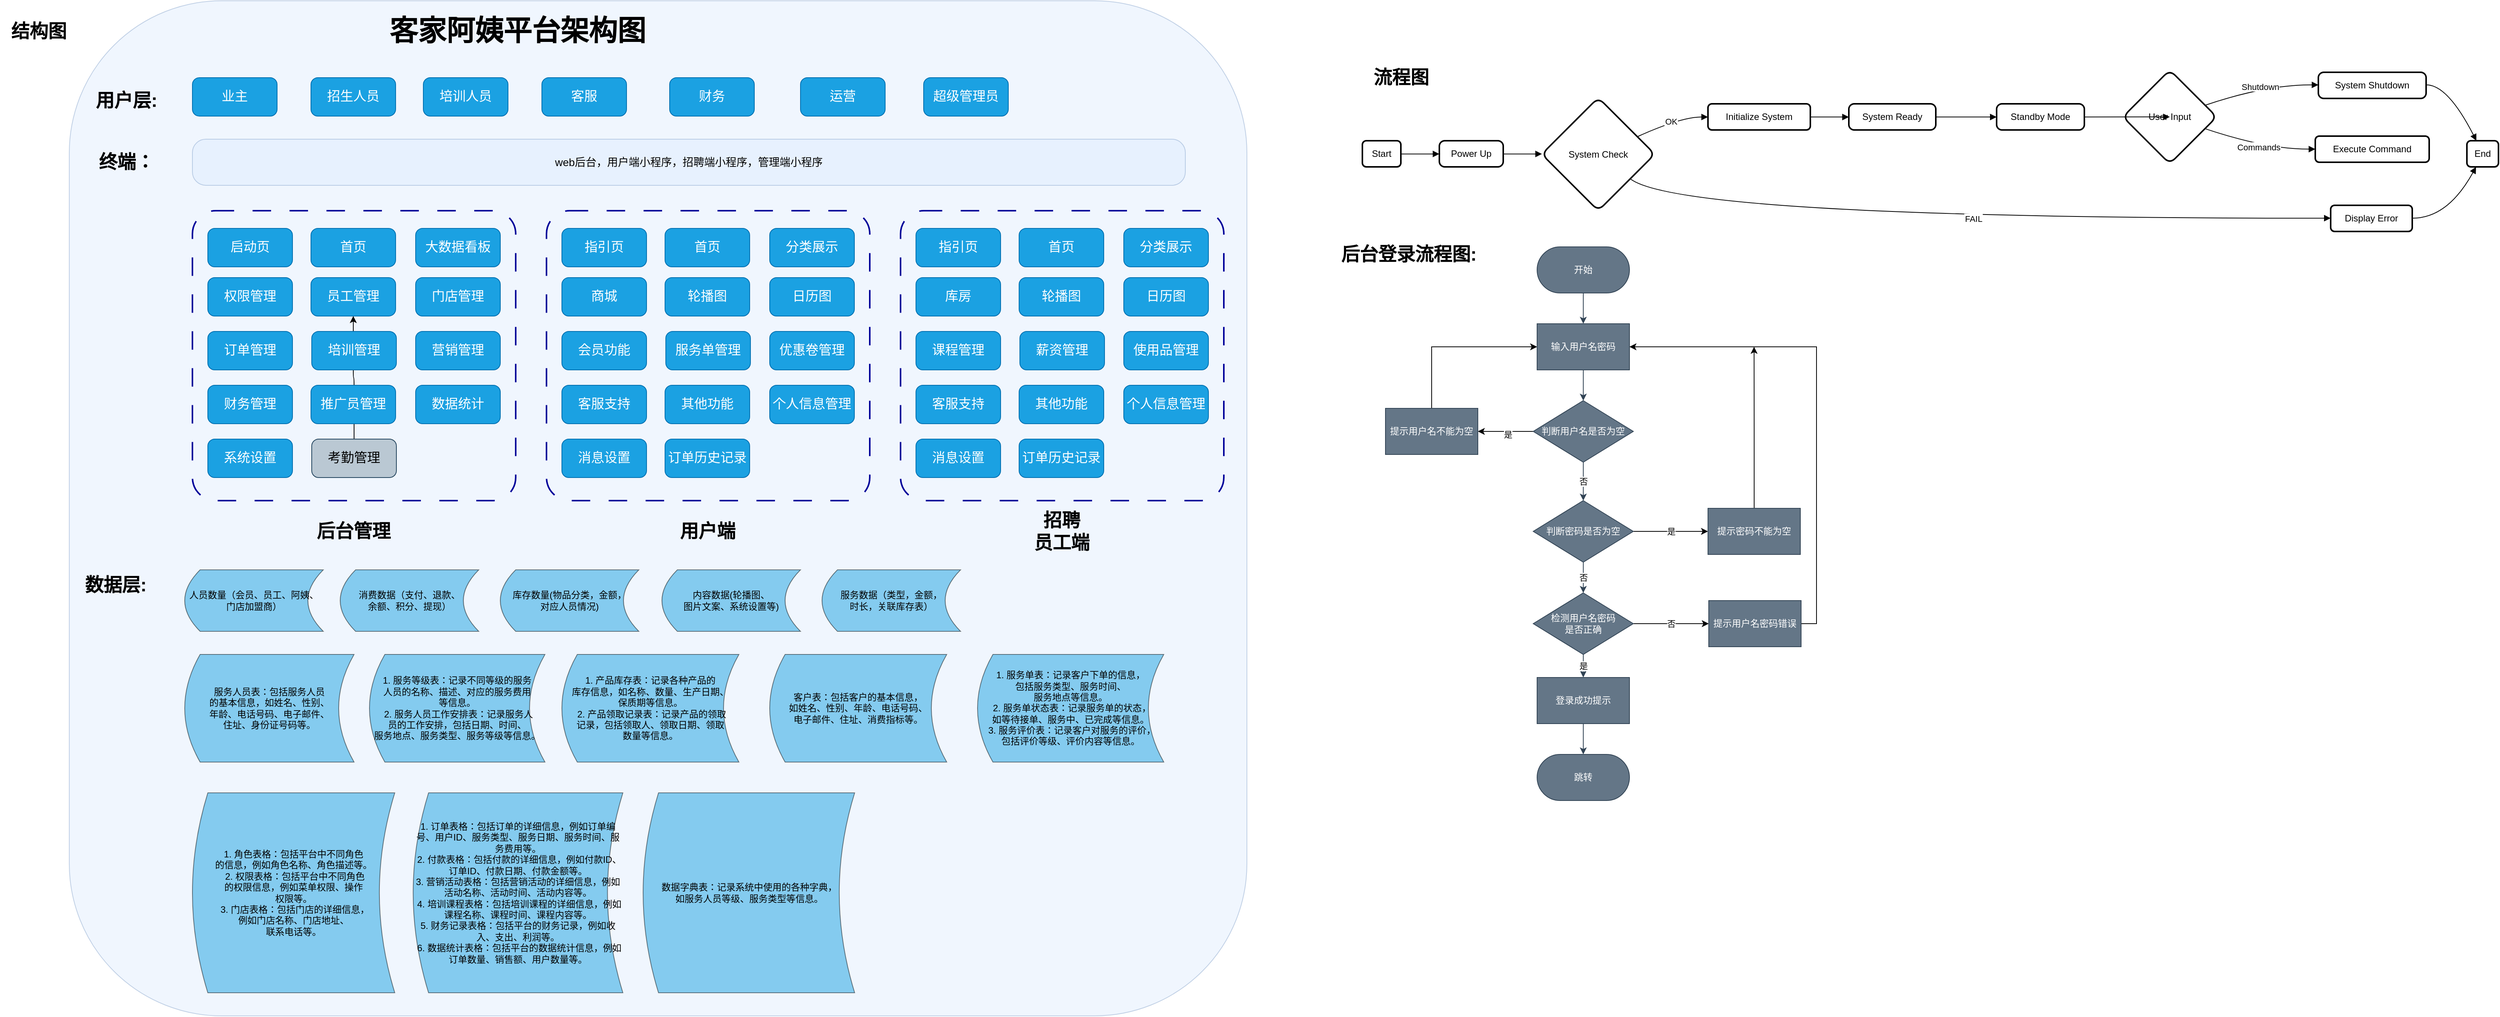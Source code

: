 <mxfile version="21.3.0" type="github">
  <diagram name="Page-1" id="kuUTJhznfEHe3Q5honYC">
    <mxGraphModel dx="671" dy="2589" grid="1" gridSize="10" guides="1" tooltips="1" connect="1" arrows="1" fold="1" page="1" pageScale="1" pageWidth="827" pageHeight="1169" math="0" shadow="0">
      <root>
        <mxCell id="0" />
        <mxCell id="1" value="结构图" style="" parent="0" />
        <mxCell id="RoLfHGSgRacZs7P57VVQ-23" value="结构图&lt;br&gt;" style="text;strokeColor=none;fillColor=none;html=1;fontSize=24;fontStyle=1;verticalAlign=middle;align=center;rounded=1;" parent="1" vertex="1">
          <mxGeometry x="10" y="-860" width="100" height="40" as="geometry" />
        </mxCell>
        <mxCell id="RoLfHGSgRacZs7P57VVQ-32" value="" style="rounded=1;whiteSpace=wrap;html=1;fillColor=#dae8fc;strokeColor=#6c8ebf;opacity=40;spacingLeft=0;labelPosition=center;verticalLabelPosition=middle;align=center;verticalAlign=middle;container=0;" parent="1" vertex="1">
          <mxGeometry x="100" y="-880" width="1530" height="1320" as="geometry" />
        </mxCell>
        <mxCell id="RoLfHGSgRacZs7P57VVQ-33" value="业主" style="rounded=1;whiteSpace=wrap;html=1;fillColor=#1ba1e2;strokeColor=#006EAF;fontColor=#ffffff;fontSize=17;arcSize=18;" parent="1" vertex="1">
          <mxGeometry x="260" y="-780" width="110" height="50" as="geometry" />
        </mxCell>
        <mxCell id="2wtX0haqZMEfnTJBK97J-23" value="客家阿姨平台架构图&lt;br style=&quot;font-size: 37px;&quot;&gt;" style="text;strokeColor=none;fillColor=none;html=1;fontSize=37;fontStyle=1;verticalAlign=middle;align=center;strokeWidth=1;rounded=1;" parent="1" vertex="1">
          <mxGeometry x="632" y="-860" width="100" height="40" as="geometry" />
        </mxCell>
        <mxCell id="2wtX0haqZMEfnTJBK97J-26" value="用户层:" style="text;strokeColor=none;fillColor=none;html=1;fontSize=24;fontStyle=1;verticalAlign=middle;align=center;rounded=1;" parent="1" vertex="1">
          <mxGeometry x="124" y="-770" width="100" height="40" as="geometry" />
        </mxCell>
        <mxCell id="2wtX0haqZMEfnTJBK97J-28" value="招生人员" style="rounded=1;whiteSpace=wrap;html=1;fillColor=#1ba1e2;strokeColor=#006EAF;fontColor=#ffffff;fontSize=17;arcSize=18;" parent="1" vertex="1">
          <mxGeometry x="414" y="-780" width="110" height="50" as="geometry" />
        </mxCell>
        <mxCell id="2wtX0haqZMEfnTJBK97J-29" value="培训人员" style="rounded=1;whiteSpace=wrap;html=1;fillColor=#1ba1e2;strokeColor=#006EAF;fontColor=#ffffff;fontSize=17;arcSize=18;" parent="1" vertex="1">
          <mxGeometry x="560" y="-780" width="110" height="50" as="geometry" />
        </mxCell>
        <mxCell id="2wtX0haqZMEfnTJBK97J-30" value="客服" style="rounded=1;whiteSpace=wrap;html=1;fillColor=#1ba1e2;strokeColor=#006EAF;fontColor=#ffffff;fontSize=17;arcSize=18;" parent="1" vertex="1">
          <mxGeometry x="714" y="-780" width="110" height="50" as="geometry" />
        </mxCell>
        <mxCell id="2wtX0haqZMEfnTJBK97J-31" value="财务" style="rounded=1;whiteSpace=wrap;html=1;fillColor=#1ba1e2;strokeColor=#006EAF;fontColor=#ffffff;fontSize=17;arcSize=18;" parent="1" vertex="1">
          <mxGeometry x="880" y="-780" width="110" height="50" as="geometry" />
        </mxCell>
        <mxCell id="2wtX0haqZMEfnTJBK97J-32" value="运营" style="rounded=1;whiteSpace=wrap;html=1;fillColor=#1ba1e2;strokeColor=#006EAF;fontColor=#ffffff;fontSize=17;arcSize=18;" parent="1" vertex="1">
          <mxGeometry x="1050" y="-780" width="110" height="50" as="geometry" />
        </mxCell>
        <mxCell id="2wtX0haqZMEfnTJBK97J-33" value="超级管理员" style="rounded=1;whiteSpace=wrap;html=1;fillColor=#1ba1e2;strokeColor=#006EAF;fontColor=#ffffff;fontSize=17;arcSize=18;" parent="1" vertex="1">
          <mxGeometry x="1210" y="-780" width="110" height="50" as="geometry" />
        </mxCell>
        <mxCell id="2wtX0haqZMEfnTJBK97J-38" value="终端：" style="text;strokeColor=none;fillColor=none;html=1;fontSize=24;fontStyle=1;verticalAlign=middle;align=center;rounded=1;glass=0;shadow=1;" parent="1" vertex="1">
          <mxGeometry x="124" y="-690" width="100" height="40" as="geometry" />
        </mxCell>
        <mxCell id="2wtX0haqZMEfnTJBK97J-39" value="数据层:" style="text;strokeColor=none;fillColor=none;html=1;fontSize=24;fontStyle=1;verticalAlign=middle;align=center;rounded=1;" parent="1" vertex="1">
          <mxGeometry x="110" y="-140" width="100" height="40" as="geometry" />
        </mxCell>
        <mxCell id="2wtX0haqZMEfnTJBK97J-86" value="Start" style="whiteSpace=wrap;strokeWidth=2;rounded=1;" parent="1" vertex="1">
          <mxGeometry x="1780" y="-698" width="50" height="34" as="geometry" />
        </mxCell>
        <mxCell id="2wtX0haqZMEfnTJBK97J-87" value="Power Up" style="rounded=1;absoluteArcSize=1;arcSize=14;whiteSpace=wrap;strokeWidth=2;" parent="1" vertex="1">
          <mxGeometry x="1880" y="-698" width="83" height="34" as="geometry" />
        </mxCell>
        <mxCell id="2wtX0haqZMEfnTJBK97J-88" value="System Check" style="rhombus;strokeWidth=2;whiteSpace=wrap;rounded=1;" parent="1" vertex="1">
          <mxGeometry x="2013" y="-754" width="147" height="147" as="geometry" />
        </mxCell>
        <mxCell id="2wtX0haqZMEfnTJBK97J-89" value="Initialize System" style="whiteSpace=wrap;strokeWidth=2;rounded=1;" parent="1" vertex="1">
          <mxGeometry x="2229" y="-746" width="133" height="34" as="geometry" />
        </mxCell>
        <mxCell id="2wtX0haqZMEfnTJBK97J-90" value="Display Error" style="whiteSpace=wrap;strokeWidth=2;rounded=1;" parent="1" vertex="1">
          <mxGeometry x="3038" y="-614" width="106" height="34" as="geometry" />
        </mxCell>
        <mxCell id="2wtX0haqZMEfnTJBK97J-91" value="System Ready" style="rounded=1;absoluteArcSize=1;arcSize=14;whiteSpace=wrap;strokeWidth=2;" parent="1" vertex="1">
          <mxGeometry x="2412" y="-746" width="113" height="34" as="geometry" />
        </mxCell>
        <mxCell id="2wtX0haqZMEfnTJBK97J-92" value="Standby Mode" style="rounded=1;absoluteArcSize=1;arcSize=14;whiteSpace=wrap;strokeWidth=2;" parent="1" vertex="1">
          <mxGeometry x="2604" y="-746" width="114" height="34" as="geometry" />
        </mxCell>
        <mxCell id="2wtX0haqZMEfnTJBK97J-93" value="User Input" style="rhombus;strokeWidth=2;whiteSpace=wrap;rounded=1;" parent="1" vertex="1">
          <mxGeometry x="2768" y="-790" width="122" height="122" as="geometry" />
        </mxCell>
        <mxCell id="2wtX0haqZMEfnTJBK97J-94" value="Execute Command" style="whiteSpace=wrap;strokeWidth=2;rounded=1;" parent="1" vertex="1">
          <mxGeometry x="3018" y="-704" width="148" height="34" as="geometry" />
        </mxCell>
        <mxCell id="2wtX0haqZMEfnTJBK97J-95" value="System Shutdown" style="rounded=1;absoluteArcSize=1;arcSize=14;whiteSpace=wrap;strokeWidth=2;" parent="1" vertex="1">
          <mxGeometry x="3022" y="-787" width="140" height="34" as="geometry" />
        </mxCell>
        <mxCell id="2wtX0haqZMEfnTJBK97J-96" value="End" style="whiteSpace=wrap;strokeWidth=2;rounded=1;" parent="1" vertex="1">
          <mxGeometry x="3215" y="-698" width="41" height="34" as="geometry" />
        </mxCell>
        <mxCell id="2wtX0haqZMEfnTJBK97J-97" value="" style="curved=1;startArrow=none;endArrow=block;exitX=1.0;exitY=0.507;entryX=0.0;entryY=0.507;" parent="1" source="2wtX0haqZMEfnTJBK97J-86" target="2wtX0haqZMEfnTJBK97J-87" edge="1">
          <mxGeometry relative="1" as="geometry">
            <Array as="points" />
          </mxGeometry>
        </mxCell>
        <mxCell id="2wtX0haqZMEfnTJBK97J-98" value="" style="curved=1;startArrow=none;endArrow=block;exitX=0.997;exitY=0.507;entryX=-0.002;entryY=0.498;" parent="1" source="2wtX0haqZMEfnTJBK97J-87" target="2wtX0haqZMEfnTJBK97J-88" edge="1">
          <mxGeometry relative="1" as="geometry">
            <Array as="points" />
          </mxGeometry>
        </mxCell>
        <mxCell id="2wtX0haqZMEfnTJBK97J-99" value="OK" style="curved=1;startArrow=none;endArrow=block;exitX=0.997;exitY=0.277;entryX=0.004;entryY=0.505;" parent="1" source="2wtX0haqZMEfnTJBK97J-88" target="2wtX0haqZMEfnTJBK97J-89" edge="1">
          <mxGeometry relative="1" as="geometry">
            <Array as="points">
              <mxPoint x="2194" y="-729" />
            </Array>
          </mxGeometry>
        </mxCell>
        <mxCell id="2wtX0haqZMEfnTJBK97J-100" value="FAIL" style="curved=1;startArrow=none;endArrow=block;exitX=0.997;exitY=0.883;entryX=0.004;entryY=0.492;" parent="1" source="2wtX0haqZMEfnTJBK97J-88" target="2wtX0haqZMEfnTJBK97J-90" edge="1">
          <mxGeometry relative="1" as="geometry">
            <Array as="points">
              <mxPoint x="2194" y="-597" />
            </Array>
          </mxGeometry>
        </mxCell>
        <mxCell id="2wtX0haqZMEfnTJBK97J-101" value="" style="curved=1;startArrow=none;endArrow=block;exitX=1.003;exitY=0.505;entryX=0.003;entryY=0.505;" parent="1" source="2wtX0haqZMEfnTJBK97J-89" target="2wtX0haqZMEfnTJBK97J-91" edge="1">
          <mxGeometry relative="1" as="geometry">
            <Array as="points" />
          </mxGeometry>
        </mxCell>
        <mxCell id="2wtX0haqZMEfnTJBK97J-102" value="" style="curved=1;startArrow=none;endArrow=block;exitX=1.002;exitY=0.505;entryX=-0.001;entryY=0.505;" parent="1" source="2wtX0haqZMEfnTJBK97J-91" target="2wtX0haqZMEfnTJBK97J-92" edge="1">
          <mxGeometry relative="1" as="geometry">
            <Array as="points" />
          </mxGeometry>
        </mxCell>
        <mxCell id="2wtX0haqZMEfnTJBK97J-103" value="" style="curved=1;startArrow=none;endArrow=block;exitX=1.002;exitY=0.505;entryX=0.002;entryY=0.501;" parent="1" source="2wtX0haqZMEfnTJBK97J-92" target="2wtX0haqZMEfnTJBK97J-93" edge="1">
          <mxGeometry relative="1" as="geometry">
            <Array as="points" />
          </mxGeometry>
        </mxCell>
        <mxCell id="2wtX0haqZMEfnTJBK97J-104" value="Commands" style="curved=1;startArrow=none;endArrow=block;exitX=1.004;exitY=0.669;entryX=-0.001;entryY=0.497;" parent="1" source="2wtX0haqZMEfnTJBK97J-93" target="2wtX0haqZMEfnTJBK97J-94" edge="1">
          <mxGeometry relative="1" as="geometry">
            <Array as="points">
              <mxPoint x="2954" y="-687" />
            </Array>
          </mxGeometry>
        </mxCell>
        <mxCell id="2wtX0haqZMEfnTJBK97J-105" value="Shutdown" style="curved=1;startArrow=none;endArrow=block;exitX=1.004;exitY=0.334;entryX=-0.002;entryY=0.483;" parent="1" source="2wtX0haqZMEfnTJBK97J-93" target="2wtX0haqZMEfnTJBK97J-95" edge="1">
          <mxGeometry relative="1" as="geometry">
            <Array as="points">
              <mxPoint x="2954" y="-771" />
            </Array>
          </mxGeometry>
        </mxCell>
        <mxCell id="2wtX0haqZMEfnTJBK97J-106" value="" style="curved=1;startArrow=none;endArrow=block;exitX=0.997;exitY=0.483;entryX=0.306;entryY=0.014;" parent="1" source="2wtX0haqZMEfnTJBK97J-95" target="2wtX0haqZMEfnTJBK97J-96" edge="1">
          <mxGeometry relative="1" as="geometry">
            <Array as="points">
              <mxPoint x="3190" y="-771" />
            </Array>
          </mxGeometry>
        </mxCell>
        <mxCell id="2wtX0haqZMEfnTJBK97J-107" value="" style="curved=1;startArrow=none;endArrow=block;exitX=1.008;exitY=0.492;entryX=0.29;entryY=1.0;" parent="1" source="2wtX0haqZMEfnTJBK97J-90" target="2wtX0haqZMEfnTJBK97J-96" edge="1">
          <mxGeometry relative="1" as="geometry">
            <Array as="points">
              <mxPoint x="3190" y="-597" />
            </Array>
          </mxGeometry>
        </mxCell>
        <mxCell id="2wtX0haqZMEfnTJBK97J-108" value="流程图" style="text;strokeColor=none;fillColor=none;html=1;fontSize=24;fontStyle=1;verticalAlign=middle;align=center;rounded=1;" parent="1" vertex="1">
          <mxGeometry x="1780" y="-800" width="100" height="40" as="geometry" />
        </mxCell>
        <mxCell id="2wtX0haqZMEfnTJBK97J-110" value="" style="rounded=1;whiteSpace=wrap;html=1;verticalAlign=middle;fillColor=none;dashed=1;dashPattern=12 12;strokeWidth=2;strokeColor=#000099;arcSize=8;" parent="1" vertex="1">
          <mxGeometry x="260" y="-607" width="420" height="377" as="geometry" />
        </mxCell>
        <mxCell id="2wtX0haqZMEfnTJBK97J-37" value="web后台，用户端小程序，招聘端小程序，管理端小程序" style="rounded=1;whiteSpace=wrap;html=1;fillColor=#dae8fc;strokeColor=#6c8ebf;opacity=40;arcSize=29;fontSize=14;fontColor=#000000;labelPosition=center;verticalLabelPosition=middle;align=center;verticalAlign=middle;" parent="1" vertex="1">
          <mxGeometry x="260" y="-700" width="1290" height="60" as="geometry" />
        </mxCell>
        <mxCell id="2wtX0haqZMEfnTJBK97J-128" value="" style="group;rounded=1;" parent="1" vertex="1" connectable="0">
          <mxGeometry x="280" y="-584" width="380" height="50" as="geometry" />
        </mxCell>
        <mxCell id="2wtX0haqZMEfnTJBK97J-113" value="启动页" style="rounded=1;whiteSpace=wrap;html=1;fillColor=#1ba1e2;strokeColor=#006EAF;fontColor=#ffffff;fontSize=17;arcSize=18;flipH=1;" parent="2wtX0haqZMEfnTJBK97J-128" vertex="1">
          <mxGeometry width="110" height="50" as="geometry" />
        </mxCell>
        <mxCell id="2wtX0haqZMEfnTJBK97J-114" value="首页" style="rounded=1;whiteSpace=wrap;html=1;fillColor=#1ba1e2;strokeColor=#006EAF;fontColor=#ffffff;fontSize=17;arcSize=18;flipH=1;" parent="2wtX0haqZMEfnTJBK97J-128" vertex="1">
          <mxGeometry x="134" width="110" height="50" as="geometry" />
        </mxCell>
        <mxCell id="2wtX0haqZMEfnTJBK97J-115" value="大数据看板" style="rounded=1;whiteSpace=wrap;html=1;fillColor=#1ba1e2;strokeColor=#006EAF;fontColor=#ffffff;fontSize=17;arcSize=18;flipH=1;" parent="2wtX0haqZMEfnTJBK97J-128" vertex="1">
          <mxGeometry x="270" width="110" height="50" as="geometry" />
        </mxCell>
        <mxCell id="2wtX0haqZMEfnTJBK97J-129" value="" style="group;rounded=1;" parent="1" vertex="1" connectable="0">
          <mxGeometry x="280" y="-520" width="380" height="50" as="geometry" />
        </mxCell>
        <mxCell id="2wtX0haqZMEfnTJBK97J-121" value="权限管理" style="rounded=1;whiteSpace=wrap;html=1;fillColor=#1ba1e2;strokeColor=#006EAF;fontColor=#ffffff;fontSize=17;arcSize=18;" parent="2wtX0haqZMEfnTJBK97J-129" vertex="1">
          <mxGeometry width="110" height="50" as="geometry" />
        </mxCell>
        <mxCell id="2wtX0haqZMEfnTJBK97J-122" value="员工管理" style="rounded=1;whiteSpace=wrap;html=1;fillColor=#1ba1e2;strokeColor=#006EAF;fontColor=#ffffff;fontSize=17;arcSize=18;" parent="2wtX0haqZMEfnTJBK97J-129" vertex="1">
          <mxGeometry x="134" width="110" height="50" as="geometry" />
        </mxCell>
        <mxCell id="2wtX0haqZMEfnTJBK97J-123" value="门店管理" style="rounded=1;whiteSpace=wrap;html=1;fillColor=#1ba1e2;strokeColor=#006EAF;fontColor=#ffffff;fontSize=17;arcSize=18;" parent="2wtX0haqZMEfnTJBK97J-129" vertex="1">
          <mxGeometry x="270" width="110" height="50" as="geometry" />
        </mxCell>
        <mxCell id="2wtX0haqZMEfnTJBK97J-136" value="系统设置" style="rounded=1;whiteSpace=wrap;html=1;fillColor=#1ba1e2;strokeColor=#006EAF;fontColor=#ffffff;fontSize=17;arcSize=18;" parent="1" vertex="1">
          <mxGeometry x="280" y="-310" width="110" height="50" as="geometry" />
        </mxCell>
        <mxCell id="2wtX0haqZMEfnTJBK97J-153" style="edgeStyle=orthogonalEdgeStyle;rounded=1;orthogonalLoop=1;jettySize=auto;html=1;exitX=0.5;exitY=0;exitDx=0;exitDy=0;" parent="1" source="2wtX0haqZMEfnTJBK97J-152" target="2wtX0haqZMEfnTJBK97J-122" edge="1">
          <mxGeometry relative="1" as="geometry" />
        </mxCell>
        <mxCell id="2wtX0haqZMEfnTJBK97J-152" value="考勤管理" style="rounded=1;whiteSpace=wrap;html=1;fillColor=#bac8d3;strokeColor=#23445d;fontSize=17;arcSize=18;" parent="1" vertex="1">
          <mxGeometry x="415" y="-310" width="110" height="50" as="geometry" />
        </mxCell>
        <mxCell id="2wtX0haqZMEfnTJBK97J-131" value="" style="group;rounded=1;" parent="1" vertex="1" connectable="0">
          <mxGeometry x="280" y="-380" width="380" height="50" as="geometry" />
        </mxCell>
        <mxCell id="2wtX0haqZMEfnTJBK97J-132" value="财务管理" style="rounded=1;whiteSpace=wrap;html=1;fillColor=#1ba1e2;strokeColor=#006EAF;fontColor=#ffffff;fontSize=17;arcSize=18;" parent="2wtX0haqZMEfnTJBK97J-131" vertex="1">
          <mxGeometry width="110" height="50" as="geometry" />
        </mxCell>
        <mxCell id="2wtX0haqZMEfnTJBK97J-133" value="推广员管理" style="rounded=1;whiteSpace=wrap;html=1;fillColor=#1ba1e2;strokeColor=#006EAF;fontColor=#ffffff;fontSize=17;arcSize=18;" parent="2wtX0haqZMEfnTJBK97J-131" vertex="1">
          <mxGeometry x="134" width="110" height="50" as="geometry" />
        </mxCell>
        <mxCell id="2wtX0haqZMEfnTJBK97J-134" value="数据统计" style="rounded=1;whiteSpace=wrap;html=1;fillColor=#1ba1e2;strokeColor=#006EAF;fontColor=#ffffff;fontSize=17;arcSize=18;" parent="2wtX0haqZMEfnTJBK97J-131" vertex="1">
          <mxGeometry x="270" width="110" height="50" as="geometry" />
        </mxCell>
        <mxCell id="2wtX0haqZMEfnTJBK97J-130" value="" style="group;rounded=1;" parent="1" vertex="1" connectable="0">
          <mxGeometry x="280" y="-450" width="380" height="50" as="geometry" />
        </mxCell>
        <mxCell id="2wtX0haqZMEfnTJBK97J-124" value="订单管理" style="rounded=1;whiteSpace=wrap;html=1;fillColor=#1ba1e2;strokeColor=#006EAF;fontColor=#ffffff;fontSize=17;arcSize=18;" parent="2wtX0haqZMEfnTJBK97J-130" vertex="1">
          <mxGeometry width="110" height="50" as="geometry" />
        </mxCell>
        <mxCell id="2wtX0haqZMEfnTJBK97J-126" value="培训管理" style="rounded=1;whiteSpace=wrap;html=1;fillColor=#1ba1e2;strokeColor=#006EAF;fontColor=#ffffff;fontSize=17;arcSize=18;" parent="2wtX0haqZMEfnTJBK97J-130" vertex="1">
          <mxGeometry x="135" width="110" height="50" as="geometry" />
        </mxCell>
        <mxCell id="2wtX0haqZMEfnTJBK97J-125" value="营销管理" style="rounded=1;whiteSpace=wrap;html=1;fillColor=#1ba1e2;strokeColor=#006EAF;fontColor=#ffffff;fontSize=17;arcSize=18;" parent="2wtX0haqZMEfnTJBK97J-130" vertex="1">
          <mxGeometry x="270" width="110" height="50" as="geometry" />
        </mxCell>
        <mxCell id="2wtX0haqZMEfnTJBK97J-154" value="后台管理" style="text;strokeColor=none;fillColor=none;html=1;fontSize=24;fontStyle=1;verticalAlign=middle;align=center;rounded=1;" parent="1" vertex="1">
          <mxGeometry x="419" y="-210" width="100" height="40" as="geometry" />
        </mxCell>
        <mxCell id="2wtX0haqZMEfnTJBK97J-176" value="" style="rounded=1;whiteSpace=wrap;html=1;verticalAlign=middle;fillColor=none;dashed=1;dashPattern=12 12;strokeWidth=2;strokeColor=#000099;arcSize=8;" parent="1" vertex="1">
          <mxGeometry x="720" y="-607" width="420" height="377" as="geometry" />
        </mxCell>
        <mxCell id="2wtX0haqZMEfnTJBK97J-177" value="" style="group;rounded=1;" parent="1" vertex="1" connectable="0">
          <mxGeometry x="740" y="-584" width="380" height="50" as="geometry" />
        </mxCell>
        <mxCell id="2wtX0haqZMEfnTJBK97J-178" value="指引页" style="rounded=1;whiteSpace=wrap;html=1;fillColor=#1ba1e2;strokeColor=#006EAF;fontColor=#ffffff;fontSize=17;arcSize=18;flipH=1;" parent="2wtX0haqZMEfnTJBK97J-177" vertex="1">
          <mxGeometry width="110" height="50" as="geometry" />
        </mxCell>
        <mxCell id="2wtX0haqZMEfnTJBK97J-179" value="首页" style="rounded=1;whiteSpace=wrap;html=1;fillColor=#1ba1e2;strokeColor=#006EAF;fontColor=#ffffff;fontSize=17;arcSize=18;flipH=1;" parent="2wtX0haqZMEfnTJBK97J-177" vertex="1">
          <mxGeometry x="134" width="110" height="50" as="geometry" />
        </mxCell>
        <mxCell id="2wtX0haqZMEfnTJBK97J-180" value="分类展示" style="rounded=1;whiteSpace=wrap;html=1;fillColor=#1ba1e2;strokeColor=#006EAF;fontColor=#ffffff;fontSize=17;arcSize=18;flipH=1;" parent="2wtX0haqZMEfnTJBK97J-177" vertex="1">
          <mxGeometry x="270" width="110" height="50" as="geometry" />
        </mxCell>
        <mxCell id="2wtX0haqZMEfnTJBK97J-181" value="" style="group;rounded=1;" parent="1" vertex="1" connectable="0">
          <mxGeometry x="740" y="-520" width="380" height="50" as="geometry" />
        </mxCell>
        <mxCell id="2wtX0haqZMEfnTJBK97J-182" value="商城" style="rounded=1;whiteSpace=wrap;html=1;fillColor=#1ba1e2;strokeColor=#006EAF;fontColor=#ffffff;fontSize=17;arcSize=18;" parent="2wtX0haqZMEfnTJBK97J-181" vertex="1">
          <mxGeometry width="110" height="50" as="geometry" />
        </mxCell>
        <mxCell id="2wtX0haqZMEfnTJBK97J-183" value="轮播图" style="rounded=1;whiteSpace=wrap;html=1;fillColor=#1ba1e2;strokeColor=#006EAF;fontColor=#ffffff;fontSize=17;arcSize=18;" parent="2wtX0haqZMEfnTJBK97J-181" vertex="1">
          <mxGeometry x="134" width="110" height="50" as="geometry" />
        </mxCell>
        <mxCell id="2wtX0haqZMEfnTJBK97J-184" value="日历图" style="rounded=1;whiteSpace=wrap;html=1;fillColor=#1ba1e2;strokeColor=#006EAF;fontColor=#ffffff;fontSize=17;arcSize=18;" parent="2wtX0haqZMEfnTJBK97J-181" vertex="1">
          <mxGeometry x="270" width="110" height="50" as="geometry" />
        </mxCell>
        <mxCell id="2wtX0haqZMEfnTJBK97J-185" value="消息设置" style="rounded=1;whiteSpace=wrap;html=1;fillColor=#1ba1e2;strokeColor=#006EAF;fontColor=#ffffff;fontSize=17;arcSize=18;" parent="1" vertex="1">
          <mxGeometry x="740" y="-310" width="110" height="50" as="geometry" />
        </mxCell>
        <mxCell id="2wtX0haqZMEfnTJBK97J-188" value="" style="group;rounded=1;" parent="1" vertex="1" connectable="0">
          <mxGeometry x="740" y="-380" width="380" height="50" as="geometry" />
        </mxCell>
        <mxCell id="2wtX0haqZMEfnTJBK97J-189" value="客服支持" style="rounded=1;whiteSpace=wrap;html=1;fillColor=#1ba1e2;strokeColor=#006EAF;fontColor=#ffffff;fontSize=17;arcSize=18;" parent="2wtX0haqZMEfnTJBK97J-188" vertex="1">
          <mxGeometry width="110" height="50" as="geometry" />
        </mxCell>
        <mxCell id="2wtX0haqZMEfnTJBK97J-190" value="其他功能" style="rounded=1;whiteSpace=wrap;html=1;fillColor=#1ba1e2;strokeColor=#006EAF;fontColor=#ffffff;fontSize=17;arcSize=18;" parent="2wtX0haqZMEfnTJBK97J-188" vertex="1">
          <mxGeometry x="134" width="110" height="50" as="geometry" />
        </mxCell>
        <mxCell id="2wtX0haqZMEfnTJBK97J-191" value="个人信息管理" style="rounded=1;whiteSpace=wrap;html=1;fillColor=#1ba1e2;strokeColor=#006EAF;fontColor=#ffffff;fontSize=17;arcSize=18;" parent="2wtX0haqZMEfnTJBK97J-188" vertex="1">
          <mxGeometry x="270" width="110" height="50" as="geometry" />
        </mxCell>
        <mxCell id="2wtX0haqZMEfnTJBK97J-192" value="" style="group;rounded=1;" parent="1" vertex="1" connectable="0">
          <mxGeometry x="740" y="-450" width="380" height="50" as="geometry" />
        </mxCell>
        <mxCell id="2wtX0haqZMEfnTJBK97J-193" value="会员功能" style="rounded=1;whiteSpace=wrap;html=1;fillColor=#1ba1e2;strokeColor=#006EAF;fontColor=#ffffff;fontSize=17;arcSize=18;" parent="2wtX0haqZMEfnTJBK97J-192" vertex="1">
          <mxGeometry width="110" height="50" as="geometry" />
        </mxCell>
        <mxCell id="2wtX0haqZMEfnTJBK97J-194" value="服务单管理" style="rounded=1;whiteSpace=wrap;html=1;fillColor=#1ba1e2;strokeColor=#006EAF;fontColor=#ffffff;fontSize=17;arcSize=18;" parent="2wtX0haqZMEfnTJBK97J-192" vertex="1">
          <mxGeometry x="135" width="110" height="50" as="geometry" />
        </mxCell>
        <mxCell id="2wtX0haqZMEfnTJBK97J-195" value="优惠卷管理" style="rounded=1;whiteSpace=wrap;html=1;fillColor=#1ba1e2;strokeColor=#006EAF;fontColor=#ffffff;fontSize=17;arcSize=18;" parent="2wtX0haqZMEfnTJBK97J-192" vertex="1">
          <mxGeometry x="270" width="110" height="50" as="geometry" />
        </mxCell>
        <mxCell id="2wtX0haqZMEfnTJBK97J-196" value="用户端" style="text;strokeColor=none;fillColor=none;html=1;fontSize=24;fontStyle=1;verticalAlign=middle;align=center;rounded=1;" parent="1" vertex="1">
          <mxGeometry x="879" y="-210" width="100" height="40" as="geometry" />
        </mxCell>
        <mxCell id="2wtX0haqZMEfnTJBK97J-202" value="订单历史记录" style="rounded=1;whiteSpace=wrap;html=1;fillColor=#1ba1e2;strokeColor=#006EAF;fontColor=#ffffff;fontSize=17;arcSize=18;" parent="1" vertex="1">
          <mxGeometry x="874" y="-310" width="110" height="50" as="geometry" />
        </mxCell>
        <mxCell id="2wtX0haqZMEfnTJBK97J-203" value="" style="rounded=1;whiteSpace=wrap;html=1;verticalAlign=middle;fillColor=none;dashed=1;dashPattern=12 12;strokeWidth=2;strokeColor=#000099;arcSize=8;" parent="1" vertex="1">
          <mxGeometry x="1180" y="-607" width="420" height="377" as="geometry" />
        </mxCell>
        <mxCell id="2wtX0haqZMEfnTJBK97J-204" value="" style="group;rounded=1;" parent="1" vertex="1" connectable="0">
          <mxGeometry x="1200" y="-584" width="380" height="50" as="geometry" />
        </mxCell>
        <mxCell id="2wtX0haqZMEfnTJBK97J-205" value="指引页" style="rounded=1;whiteSpace=wrap;html=1;fillColor=#1ba1e2;strokeColor=#006EAF;fontColor=#ffffff;fontSize=17;arcSize=18;flipH=1;" parent="2wtX0haqZMEfnTJBK97J-204" vertex="1">
          <mxGeometry width="110" height="50" as="geometry" />
        </mxCell>
        <mxCell id="2wtX0haqZMEfnTJBK97J-206" value="首页" style="rounded=1;whiteSpace=wrap;html=1;fillColor=#1ba1e2;strokeColor=#006EAF;fontColor=#ffffff;fontSize=17;arcSize=18;flipH=1;" parent="2wtX0haqZMEfnTJBK97J-204" vertex="1">
          <mxGeometry x="134" width="110" height="50" as="geometry" />
        </mxCell>
        <mxCell id="2wtX0haqZMEfnTJBK97J-207" value="分类展示" style="rounded=1;whiteSpace=wrap;html=1;fillColor=#1ba1e2;strokeColor=#006EAF;fontColor=#ffffff;fontSize=17;arcSize=18;flipH=1;" parent="2wtX0haqZMEfnTJBK97J-204" vertex="1">
          <mxGeometry x="270" width="110" height="50" as="geometry" />
        </mxCell>
        <mxCell id="2wtX0haqZMEfnTJBK97J-208" value="" style="group;rounded=1;" parent="1" vertex="1" connectable="0">
          <mxGeometry x="1200" y="-520" width="380" height="50" as="geometry" />
        </mxCell>
        <mxCell id="2wtX0haqZMEfnTJBK97J-209" value="库房" style="rounded=1;whiteSpace=wrap;html=1;fillColor=#1ba1e2;strokeColor=#006EAF;fontColor=#ffffff;fontSize=17;arcSize=18;" parent="2wtX0haqZMEfnTJBK97J-208" vertex="1">
          <mxGeometry width="110" height="50" as="geometry" />
        </mxCell>
        <mxCell id="2wtX0haqZMEfnTJBK97J-210" value="轮播图" style="rounded=1;whiteSpace=wrap;html=1;fillColor=#1ba1e2;strokeColor=#006EAF;fontColor=#ffffff;fontSize=17;arcSize=18;" parent="2wtX0haqZMEfnTJBK97J-208" vertex="1">
          <mxGeometry x="134" width="110" height="50" as="geometry" />
        </mxCell>
        <mxCell id="2wtX0haqZMEfnTJBK97J-211" value="日历图" style="rounded=1;whiteSpace=wrap;html=1;fillColor=#1ba1e2;strokeColor=#006EAF;fontColor=#ffffff;fontSize=17;arcSize=18;" parent="2wtX0haqZMEfnTJBK97J-208" vertex="1">
          <mxGeometry x="270" width="110" height="50" as="geometry" />
        </mxCell>
        <mxCell id="2wtX0haqZMEfnTJBK97J-212" value="消息设置" style="rounded=1;whiteSpace=wrap;html=1;fillColor=#1ba1e2;strokeColor=#006EAF;fontColor=#ffffff;fontSize=17;arcSize=18;" parent="1" vertex="1">
          <mxGeometry x="1200" y="-310" width="110" height="50" as="geometry" />
        </mxCell>
        <mxCell id="2wtX0haqZMEfnTJBK97J-213" value="" style="group;rounded=1;" parent="1" vertex="1" connectable="0">
          <mxGeometry x="1200" y="-380" width="380" height="50" as="geometry" />
        </mxCell>
        <mxCell id="2wtX0haqZMEfnTJBK97J-214" value="客服支持" style="rounded=1;whiteSpace=wrap;html=1;fillColor=#1ba1e2;strokeColor=#006EAF;fontColor=#ffffff;fontSize=17;arcSize=18;" parent="2wtX0haqZMEfnTJBK97J-213" vertex="1">
          <mxGeometry width="110" height="50" as="geometry" />
        </mxCell>
        <mxCell id="2wtX0haqZMEfnTJBK97J-215" value="其他功能" style="rounded=1;whiteSpace=wrap;html=1;fillColor=#1ba1e2;strokeColor=#006EAF;fontColor=#ffffff;fontSize=17;arcSize=18;" parent="2wtX0haqZMEfnTJBK97J-213" vertex="1">
          <mxGeometry x="134" width="110" height="50" as="geometry" />
        </mxCell>
        <mxCell id="2wtX0haqZMEfnTJBK97J-216" value="个人信息管理" style="rounded=1;whiteSpace=wrap;html=1;fillColor=#1ba1e2;strokeColor=#006EAF;fontColor=#ffffff;fontSize=17;arcSize=18;" parent="2wtX0haqZMEfnTJBK97J-213" vertex="1">
          <mxGeometry x="270" width="110" height="50" as="geometry" />
        </mxCell>
        <mxCell id="2wtX0haqZMEfnTJBK97J-217" value="" style="group;rounded=1;" parent="1" vertex="1" connectable="0">
          <mxGeometry x="1200" y="-450" width="380" height="50" as="geometry" />
        </mxCell>
        <mxCell id="2wtX0haqZMEfnTJBK97J-218" value="课程管理" style="rounded=1;whiteSpace=wrap;html=1;fillColor=#1ba1e2;strokeColor=#006EAF;fontColor=#ffffff;fontSize=17;arcSize=18;" parent="2wtX0haqZMEfnTJBK97J-217" vertex="1">
          <mxGeometry width="110" height="50" as="geometry" />
        </mxCell>
        <mxCell id="2wtX0haqZMEfnTJBK97J-219" value="薪资管理" style="rounded=1;whiteSpace=wrap;html=1;fillColor=#1ba1e2;strokeColor=#006EAF;fontColor=#ffffff;fontSize=17;arcSize=18;" parent="2wtX0haqZMEfnTJBK97J-217" vertex="1">
          <mxGeometry x="135" width="110" height="50" as="geometry" />
        </mxCell>
        <mxCell id="2wtX0haqZMEfnTJBK97J-220" value="使用品管理" style="rounded=1;whiteSpace=wrap;html=1;fillColor=#1ba1e2;strokeColor=#006EAF;fontColor=#ffffff;fontSize=17;arcSize=18;" parent="2wtX0haqZMEfnTJBK97J-217" vertex="1">
          <mxGeometry x="270" width="110" height="50" as="geometry" />
        </mxCell>
        <mxCell id="2wtX0haqZMEfnTJBK97J-221" value="招聘&lt;br&gt;员工端" style="text;strokeColor=none;fillColor=none;html=1;fontSize=24;fontStyle=1;verticalAlign=middle;align=center;rounded=1;" parent="1" vertex="1">
          <mxGeometry x="1339" y="-210" width="100" height="40" as="geometry" />
        </mxCell>
        <mxCell id="2wtX0haqZMEfnTJBK97J-222" value="订单历史记录" style="rounded=1;whiteSpace=wrap;html=1;fillColor=#1ba1e2;strokeColor=#006EAF;fontColor=#ffffff;fontSize=17;arcSize=18;" parent="1" vertex="1">
          <mxGeometry x="1334" y="-310" width="110" height="50" as="geometry" />
        </mxCell>
        <mxCell id="pmtBxswItIjkzpr3bxNe-2" value="人员数量（会员、员工、阿姨、门店加盟商）" style="shape=dataStorage;whiteSpace=wrap;html=1;fixedSize=1;fillColor=#1aa1e2;opacity=50;" parent="1" vertex="1">
          <mxGeometry x="250" y="-140" width="180" height="80" as="geometry" />
        </mxCell>
        <mxCell id="pmtBxswItIjkzpr3bxNe-3" value="消费数据（支付、退款、&lt;br&gt;余额、积分、提现）" style="shape=dataStorage;whiteSpace=wrap;html=1;fixedSize=1;fillColor=#1aa1e2;opacity=50;" parent="1" vertex="1">
          <mxGeometry x="452" y="-140" width="180" height="80" as="geometry" />
        </mxCell>
        <mxCell id="pmtBxswItIjkzpr3bxNe-4" value="库存数量(物品分类，金额，&lt;br&gt;对应人员情况)" style="shape=dataStorage;whiteSpace=wrap;html=1;fixedSize=1;fillColor=#1aa1e2;opacity=50;" parent="1" vertex="1">
          <mxGeometry x="660" y="-140" width="180" height="80" as="geometry" />
        </mxCell>
        <mxCell id="pmtBxswItIjkzpr3bxNe-5" value="内容数据(轮播图、&lt;br&gt;图片文案、系统设置等)" style="shape=dataStorage;whiteSpace=wrap;html=1;fixedSize=1;fillColor=#1aa1e2;opacity=50;" parent="1" vertex="1">
          <mxGeometry x="870" y="-140" width="180" height="80" as="geometry" />
        </mxCell>
        <mxCell id="pmtBxswItIjkzpr3bxNe-6" value="服务数据（类型，金额，&lt;br&gt;时长，关联库存表）" style="shape=dataStorage;whiteSpace=wrap;html=1;fixedSize=1;fillColor=#1aa1e2;opacity=50;" parent="1" vertex="1">
          <mxGeometry x="1078" y="-140" width="180" height="80" as="geometry" />
        </mxCell>
        <mxCell id="5et0_8yqEDU4hoJO8OPt-8" value="" style="group" vertex="1" connectable="0" parent="1">
          <mxGeometry x="250" y="-30" width="1070" height="140" as="geometry" />
        </mxCell>
        <mxCell id="5et0_8yqEDU4hoJO8OPt-3" value="服务人员表：包括服务人员&lt;br&gt;的基本信息，如姓名、性别、&lt;br&gt;年龄、电话号码、电子邮件、&lt;br&gt;住址、身份证号码等。" style="shape=dataStorage;whiteSpace=wrap;html=1;fixedSize=1;fillColor=#1aa1e2;opacity=50;" vertex="1" parent="5et0_8yqEDU4hoJO8OPt-8">
          <mxGeometry width="220" height="140" as="geometry" />
        </mxCell>
        <mxCell id="5et0_8yqEDU4hoJO8OPt-4" value="1. 服务等级表：记录不同等级的服务&lt;br&gt;人员的名称、描述、对应的服务费用&lt;br&gt;等信息。&lt;br&gt;&amp;nbsp;2. 服务人员工作安排表：记录服务人&lt;br&gt;员的工作安排，包括日期、时间、&lt;br&gt;服务地点、服务类型、服务等级等信息。" style="shape=dataStorage;whiteSpace=wrap;html=1;fixedSize=1;fillColor=#1aa1e2;opacity=50;" vertex="1" parent="5et0_8yqEDU4hoJO8OPt-8">
          <mxGeometry x="240" width="228" height="140" as="geometry" />
        </mxCell>
        <mxCell id="5et0_8yqEDU4hoJO8OPt-5" value="1. 产品库存表：记录各种产品的&lt;br&gt;库存信息，如名称、数量、生产日期、&lt;br&gt;保质期等信息。&lt;br&gt;&amp;nbsp;2. 产品领取记录表：记录产品的领取&lt;br&gt;记录，包括领取人、领取日期、领取&lt;br&gt;数量等信息。" style="shape=dataStorage;whiteSpace=wrap;html=1;fixedSize=1;fillColor=#1aa1e2;opacity=50;" vertex="1" parent="5et0_8yqEDU4hoJO8OPt-8">
          <mxGeometry x="490" width="230" height="140" as="geometry" />
        </mxCell>
        <mxCell id="5et0_8yqEDU4hoJO8OPt-6" value="客户表：包括客户的基本信息，&lt;br&gt;如姓名、性别、年龄、电话号码、&lt;br&gt;电子邮件、住址、消费指标等。" style="shape=dataStorage;whiteSpace=wrap;html=1;fixedSize=1;fillColor=#1aa1e2;opacity=50;" vertex="1" parent="1">
          <mxGeometry x="1010" y="-30" width="230" height="140" as="geometry" />
        </mxCell>
        <mxCell id="5et0_8yqEDU4hoJO8OPt-7" value="1. 服务单表：记录客户下单的信息，&lt;br&gt;包括服务类型、服务时间、&lt;br&gt;服务地点等信息。&lt;br&gt;&amp;nbsp;2. 服务单状态表：记录服务单的状态，&lt;br&gt;如等待接单、服务中、已完成等信息。&lt;br&gt;&amp;nbsp;3. 服务评价表：记录客户对服务的评价，&lt;br&gt;包括评价等级、评价内容等信息。" style="shape=dataStorage;whiteSpace=wrap;html=1;fixedSize=1;fillColor=#1aa1e2;opacity=50;" vertex="1" parent="1">
          <mxGeometry x="1280" y="-30" width="242" height="140" as="geometry" />
        </mxCell>
        <mxCell id="5et0_8yqEDU4hoJO8OPt-15" value="" style="group" vertex="1" connectable="0" parent="1">
          <mxGeometry x="260" y="150" width="1520" height="260" as="geometry" />
        </mxCell>
        <mxCell id="5et0_8yqEDU4hoJO8OPt-9" value="" style="group" vertex="1" connectable="0" parent="5et0_8yqEDU4hoJO8OPt-15">
          <mxGeometry width="1278.616" height="260" as="geometry" />
        </mxCell>
        <mxCell id="5et0_8yqEDU4hoJO8OPt-10" value="1. 角色表格：包括平台中不同角色&lt;br&gt;的信息，例如角色名称、角色描述等。&lt;br&gt;&amp;nbsp;2. 权限表格：包括平台中不同角色&lt;br&gt;的权限信息，例如菜单权限、操作&lt;br&gt;权限等。&lt;br&gt;&amp;nbsp;3. 门店表格：包括门店的详细信息，&lt;br&gt;例如门店名称、门店地址、&lt;br&gt;联系电话等。" style="shape=dataStorage;whiteSpace=wrap;html=1;fixedSize=1;fillColor=#1aa1e2;opacity=50;" vertex="1" parent="5et0_8yqEDU4hoJO8OPt-9">
          <mxGeometry width="262.893" height="260" as="geometry" />
        </mxCell>
        <mxCell id="5et0_8yqEDU4hoJO8OPt-11" value="1. 订单表格：包括订单的详细信息，例如订单编号、用户ID、服务类型、服务日期、服务时间、服务费用等。&lt;br&gt;&amp;nbsp;2. 付款表格：包括付款的详细信息，例如付款ID、订单ID、付款日期、付款金额等。 &lt;br&gt;3. 营销活动表格：包括营销活动的详细信息，例如活动名称、活动时间、活动内容等。&lt;br&gt;&amp;nbsp;4. 培训课程表格：包括培训课程的详细信息，例如课程名称、课程时间、课程内容等。 &lt;br&gt;5. 财务记录表格：包括平台的财务记录，例如收入、支出、利润等。&lt;br&gt;&amp;nbsp;6. 数据统计表格：包括平台的数据统计信息，例如订单数量、销售额、用户数量等。" style="shape=dataStorage;whiteSpace=wrap;html=1;fixedSize=1;fillColor=#1aa1e2;opacity=50;" vertex="1" parent="5et0_8yqEDU4hoJO8OPt-9">
          <mxGeometry x="286.792" width="272.453" height="260" as="geometry" />
        </mxCell>
        <mxCell id="5et0_8yqEDU4hoJO8OPt-12" value="数据字典表：记录系统中使用的各种字典，&lt;br&gt;如服务人员等级、服务类型等信息。" style="shape=dataStorage;whiteSpace=wrap;html=1;fixedSize=1;fillColor=#1aa1e2;opacity=50;" vertex="1" parent="5et0_8yqEDU4hoJO8OPt-9">
          <mxGeometry x="585.535" width="274.843" height="260" as="geometry" />
        </mxCell>
        <mxCell id="5et0_8yqEDU4hoJO8OPt-25" style="edgeStyle=orthogonalEdgeStyle;rounded=0;orthogonalLoop=1;jettySize=auto;html=1;exitX=0.5;exitY=1;exitDx=0;exitDy=0;entryX=0.5;entryY=0;entryDx=0;entryDy=0;fillColor=#647687;strokeColor=#314354;" edge="1" parent="1" source="5et0_8yqEDU4hoJO8OPt-16" target="5et0_8yqEDU4hoJO8OPt-18">
          <mxGeometry relative="1" as="geometry" />
        </mxCell>
        <mxCell id="5et0_8yqEDU4hoJO8OPt-16" value="开始" style="rounded=1;whiteSpace=wrap;html=1;arcSize=50;fillColor=#647687;strokeColor=#314354;fontColor=#ffffff;" vertex="1" parent="1">
          <mxGeometry x="2007" y="-560" width="120" height="60" as="geometry" />
        </mxCell>
        <mxCell id="5et0_8yqEDU4hoJO8OPt-17" value="后台登录流程图:" style="text;strokeColor=none;fillColor=none;html=1;fontSize=24;fontStyle=1;verticalAlign=middle;align=center;rounded=1;" vertex="1" parent="1">
          <mxGeometry x="1790" y="-570" width="100" height="40" as="geometry" />
        </mxCell>
        <mxCell id="5et0_8yqEDU4hoJO8OPt-26" style="edgeStyle=orthogonalEdgeStyle;rounded=0;orthogonalLoop=1;jettySize=auto;html=1;exitX=0.5;exitY=1;exitDx=0;exitDy=0;entryX=0.5;entryY=0;entryDx=0;entryDy=0;fillColor=#647687;strokeColor=#314354;" edge="1" parent="1" source="5et0_8yqEDU4hoJO8OPt-18" target="5et0_8yqEDU4hoJO8OPt-19">
          <mxGeometry relative="1" as="geometry" />
        </mxCell>
        <mxCell id="5et0_8yqEDU4hoJO8OPt-18" value="输入用户名密码" style="rounded=0;whiteSpace=wrap;html=1;fillColor=#647687;strokeColor=#314354;fontColor=#ffffff;" vertex="1" parent="1">
          <mxGeometry x="2007" y="-460" width="120" height="60" as="geometry" />
        </mxCell>
        <mxCell id="5et0_8yqEDU4hoJO8OPt-27" value="否" style="edgeStyle=orthogonalEdgeStyle;rounded=0;orthogonalLoop=1;jettySize=auto;html=1;exitX=0.5;exitY=1;exitDx=0;exitDy=0;entryX=0.5;entryY=0;entryDx=0;entryDy=0;fillColor=#647687;strokeColor=#314354;" edge="1" parent="1" source="5et0_8yqEDU4hoJO8OPt-19" target="5et0_8yqEDU4hoJO8OPt-20">
          <mxGeometry relative="1" as="geometry" />
        </mxCell>
        <mxCell id="5et0_8yqEDU4hoJO8OPt-32" style="edgeStyle=orthogonalEdgeStyle;rounded=0;orthogonalLoop=1;jettySize=auto;html=1;exitX=0;exitY=0.5;exitDx=0;exitDy=0;entryX=1;entryY=0.5;entryDx=0;entryDy=0;" edge="1" parent="1" source="5et0_8yqEDU4hoJO8OPt-19" target="5et0_8yqEDU4hoJO8OPt-31">
          <mxGeometry relative="1" as="geometry" />
        </mxCell>
        <mxCell id="5et0_8yqEDU4hoJO8OPt-34" value="是" style="edgeLabel;html=1;align=center;verticalAlign=middle;resizable=0;points=[];" vertex="1" connectable="0" parent="5et0_8yqEDU4hoJO8OPt-32">
          <mxGeometry x="-0.073" y="4" relative="1" as="geometry">
            <mxPoint as="offset" />
          </mxGeometry>
        </mxCell>
        <mxCell id="5et0_8yqEDU4hoJO8OPt-19" value="判断用户名是否为空" style="rhombus;whiteSpace=wrap;html=1;fillColor=#647687;strokeColor=#314354;fontColor=#ffffff;" vertex="1" parent="1">
          <mxGeometry x="2002" y="-360" width="130" height="80" as="geometry" />
        </mxCell>
        <mxCell id="5et0_8yqEDU4hoJO8OPt-28" value="否" style="edgeStyle=orthogonalEdgeStyle;rounded=0;orthogonalLoop=1;jettySize=auto;html=1;exitX=0.5;exitY=1;exitDx=0;exitDy=0;entryX=0.5;entryY=0;entryDx=0;entryDy=0;fillColor=#647687;strokeColor=#314354;" edge="1" parent="1" source="5et0_8yqEDU4hoJO8OPt-20" target="5et0_8yqEDU4hoJO8OPt-21">
          <mxGeometry relative="1" as="geometry" />
        </mxCell>
        <mxCell id="5et0_8yqEDU4hoJO8OPt-38" value="是" style="edgeStyle=orthogonalEdgeStyle;rounded=0;orthogonalLoop=1;jettySize=auto;html=1;exitX=1;exitY=0.5;exitDx=0;exitDy=0;" edge="1" parent="1" source="5et0_8yqEDU4hoJO8OPt-20" target="5et0_8yqEDU4hoJO8OPt-37">
          <mxGeometry relative="1" as="geometry" />
        </mxCell>
        <mxCell id="5et0_8yqEDU4hoJO8OPt-20" value="判断密码是否为空" style="rhombus;whiteSpace=wrap;html=1;fillColor=#647687;strokeColor=#314354;fontColor=#ffffff;" vertex="1" parent="1">
          <mxGeometry x="2002" y="-230" width="130" height="80" as="geometry" />
        </mxCell>
        <mxCell id="5et0_8yqEDU4hoJO8OPt-29" value="是" style="edgeStyle=orthogonalEdgeStyle;rounded=0;orthogonalLoop=1;jettySize=auto;html=1;exitX=0.5;exitY=1;exitDx=0;exitDy=0;entryX=0.5;entryY=0;entryDx=0;entryDy=0;fillColor=#647687;strokeColor=#314354;" edge="1" parent="1" source="5et0_8yqEDU4hoJO8OPt-21" target="5et0_8yqEDU4hoJO8OPt-22">
          <mxGeometry relative="1" as="geometry" />
        </mxCell>
        <mxCell id="5et0_8yqEDU4hoJO8OPt-36" value="否" style="edgeStyle=orthogonalEdgeStyle;rounded=0;orthogonalLoop=1;jettySize=auto;html=1;exitX=1;exitY=0.5;exitDx=0;exitDy=0;" edge="1" parent="1" source="5et0_8yqEDU4hoJO8OPt-21" target="5et0_8yqEDU4hoJO8OPt-35">
          <mxGeometry relative="1" as="geometry" />
        </mxCell>
        <mxCell id="5et0_8yqEDU4hoJO8OPt-21" value="检测用户名密码&lt;br&gt;是否正确" style="rhombus;whiteSpace=wrap;html=1;fillColor=#647687;strokeColor=#314354;fontColor=#ffffff;" vertex="1" parent="1">
          <mxGeometry x="2002" y="-110" width="130" height="80" as="geometry" />
        </mxCell>
        <mxCell id="5et0_8yqEDU4hoJO8OPt-30" style="edgeStyle=orthogonalEdgeStyle;rounded=0;orthogonalLoop=1;jettySize=auto;html=1;exitX=0.5;exitY=1;exitDx=0;exitDy=0;entryX=0.5;entryY=0;entryDx=0;entryDy=0;fillColor=#647687;strokeColor=#314354;" edge="1" parent="1" source="5et0_8yqEDU4hoJO8OPt-22" target="5et0_8yqEDU4hoJO8OPt-23">
          <mxGeometry relative="1" as="geometry" />
        </mxCell>
        <mxCell id="5et0_8yqEDU4hoJO8OPt-22" value="登录成功提示" style="rounded=0;whiteSpace=wrap;html=1;fillColor=#647687;strokeColor=#314354;fontColor=#ffffff;" vertex="1" parent="1">
          <mxGeometry x="2007" width="120" height="60" as="geometry" />
        </mxCell>
        <mxCell id="5et0_8yqEDU4hoJO8OPt-23" value="跳转" style="rounded=1;whiteSpace=wrap;html=1;arcSize=50;fillColor=#647687;strokeColor=#314354;fontColor=#ffffff;" vertex="1" parent="1">
          <mxGeometry x="2007" y="100" width="120" height="60" as="geometry" />
        </mxCell>
        <mxCell id="5et0_8yqEDU4hoJO8OPt-33" style="edgeStyle=orthogonalEdgeStyle;rounded=0;orthogonalLoop=1;jettySize=auto;html=1;exitX=0.5;exitY=0;exitDx=0;exitDy=0;entryX=0;entryY=0.5;entryDx=0;entryDy=0;" edge="1" parent="1" source="5et0_8yqEDU4hoJO8OPt-31" target="5et0_8yqEDU4hoJO8OPt-18">
          <mxGeometry relative="1" as="geometry" />
        </mxCell>
        <mxCell id="5et0_8yqEDU4hoJO8OPt-31" value="提示用户名不能为空" style="rounded=0;whiteSpace=wrap;html=1;fillColor=#647687;strokeColor=#314354;fontColor=#ffffff;" vertex="1" parent="1">
          <mxGeometry x="1810" y="-350" width="120" height="60" as="geometry" />
        </mxCell>
        <mxCell id="5et0_8yqEDU4hoJO8OPt-39" style="edgeStyle=orthogonalEdgeStyle;rounded=0;orthogonalLoop=1;jettySize=auto;html=1;exitX=1;exitY=0.5;exitDx=0;exitDy=0;entryX=1;entryY=0.5;entryDx=0;entryDy=0;" edge="1" parent="1" source="5et0_8yqEDU4hoJO8OPt-35" target="5et0_8yqEDU4hoJO8OPt-18">
          <mxGeometry relative="1" as="geometry" />
        </mxCell>
        <mxCell id="5et0_8yqEDU4hoJO8OPt-35" value="提示用户名密码错误" style="rounded=0;whiteSpace=wrap;html=1;fillColor=#647687;strokeColor=#314354;fontColor=#ffffff;" vertex="1" parent="1">
          <mxGeometry x="2230" y="-100" width="120" height="60" as="geometry" />
        </mxCell>
        <mxCell id="5et0_8yqEDU4hoJO8OPt-40" style="edgeStyle=orthogonalEdgeStyle;rounded=0;orthogonalLoop=1;jettySize=auto;html=1;exitX=0.5;exitY=0;exitDx=0;exitDy=0;" edge="1" parent="1" source="5et0_8yqEDU4hoJO8OPt-37">
          <mxGeometry relative="1" as="geometry">
            <mxPoint x="2288.889" y="-430" as="targetPoint" />
          </mxGeometry>
        </mxCell>
        <mxCell id="5et0_8yqEDU4hoJO8OPt-37" value="提示密码不能为空" style="rounded=0;whiteSpace=wrap;html=1;fillColor=#647687;strokeColor=#314354;fontColor=#ffffff;" vertex="1" parent="1">
          <mxGeometry x="2229" y="-220" width="120" height="60" as="geometry" />
        </mxCell>
      </root>
    </mxGraphModel>
  </diagram>
</mxfile>
